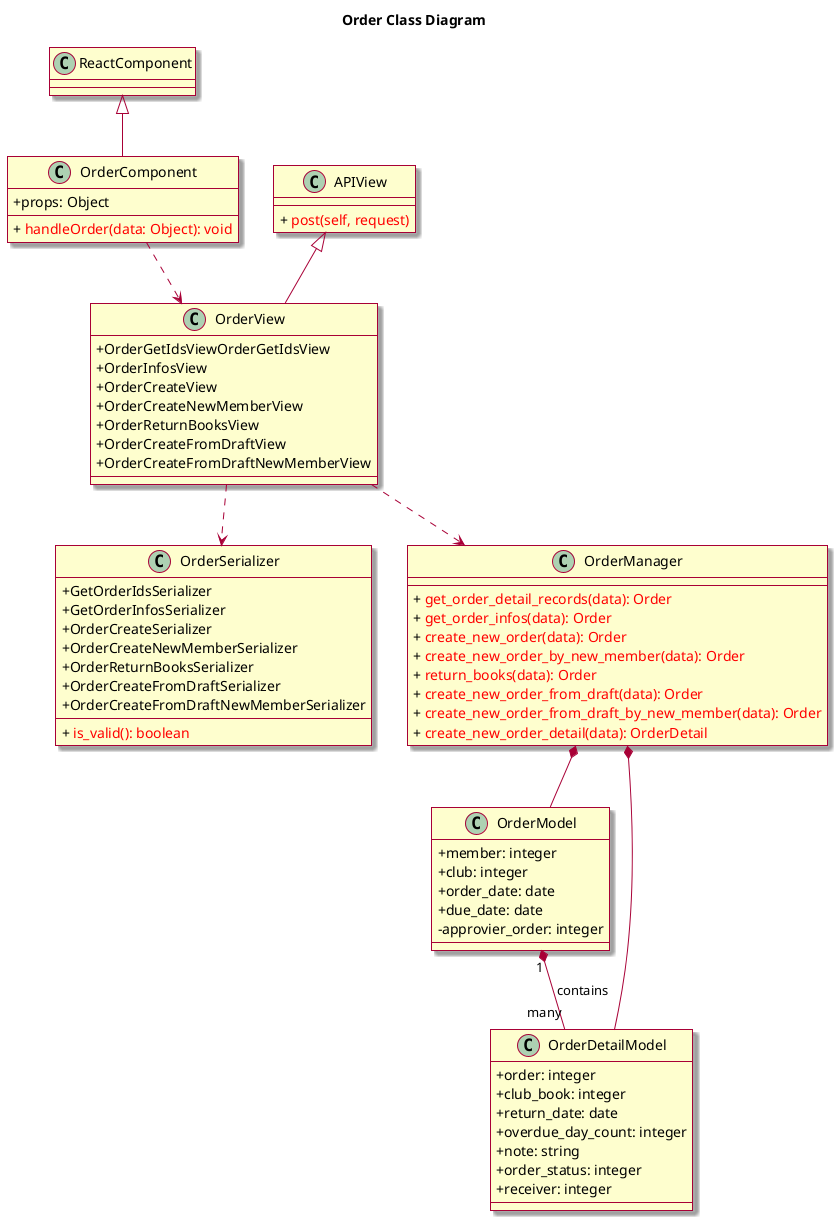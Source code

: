 @startuml
skin rose
skinparam classAttributeIconSize 0

title Order Class Diagram
class ReactComponent

class OrderComponent {
	+ props: Object
	+ {method} <color:red> handleOrder(data: Object): void
}

class OrderView {
	+ OrderGetIdsViewOrderGetIdsView
    + OrderInfosView
    + OrderCreateView
    + OrderCreateNewMemberView
    + OrderReturnBooksView
    + OrderCreateFromDraftView
    + OrderCreateFromDraftNewMemberView
}

class APIView {
	+ {method} <color:red> post(self, request)
}

class OrderSerializer {
	+  GetOrderIdsSerializer
    +  GetOrderInfosSerializer
    +  OrderCreateSerializer
    +  OrderCreateNewMemberSerializer
    +  OrderReturnBooksSerializer
    +  OrderCreateFromDraftSerializer
    +  OrderCreateFromDraftNewMemberSerializer
	+ {method} <color:red> is_valid(): boolean
}

class OrderManager {
	+ {method} <color:red> get_order_detail_records(data): Order
    + {method} <color:red> get_order_infos(data): Order
    + {method} <color:red> create_new_order(data): Order
    + {method} <color:red> create_new_order_by_new_member(data): Order
    + {method} <color:red> return_books(data): Order
    + {method} <color:red> create_new_order_from_draft(data): Order
    + {method} <color:red> create_new_order_from_draft_by_new_member(data): Order
    + {method} <color:red> create_new_order_detail(data): OrderDetail
}

class OrderModel {
    + member: integer
    + club: integer
    + order_date: date
    + due_date: date
    -  approvier_order: integer
}
class OrderDetailModel {
    + order: integer
    + club_book: integer
    + return_date: date
    + overdue_day_count: integer
    + note: string
    + order_status: integer
    + receiver: integer
}
ReactComponent <|-- OrderComponent
APIView <|-- OrderView
OrderComponent ..> OrderView
OrderView ..> OrderSerializer
OrderView ..> OrderManager
OrderManager *-- OrderModel
OrderManager *-- OrderDetailModel
OrderModel "1" *-- "many" OrderDetailModel : contains
@enduml
